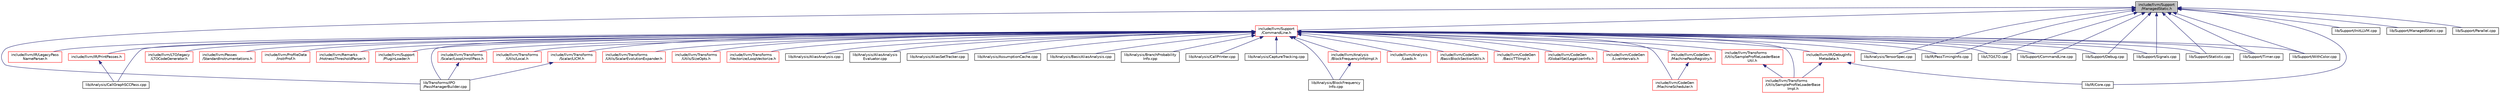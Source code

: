 digraph "include/llvm/Support/ManagedStatic.h"
{
 // LATEX_PDF_SIZE
  bgcolor="transparent";
  edge [fontname="Helvetica",fontsize="10",labelfontname="Helvetica",labelfontsize="10"];
  node [fontname="Helvetica",fontsize="10",shape=record];
  Node1 [label="include/llvm/Support\l/ManagedStatic.h",height=0.2,width=0.4,color="black", fillcolor="grey75", style="filled", fontcolor="black",tooltip=" "];
  Node1 -> Node2 [dir="back",color="midnightblue",fontsize="10",style="solid",fontname="Helvetica"];
  Node2 [label="include/llvm/Support\l/CommandLine.h",height=0.2,width=0.4,color="red",URL="$CommandLine_8h.html",tooltip=" "];
  Node2 -> Node3 [dir="back",color="midnightblue",fontsize="10",style="solid",fontname="Helvetica"];
  Node3 [label="include/llvm/Analysis\l/BlockFrequencyInfoImpl.h",height=0.2,width=0.4,color="red",URL="$BlockFrequencyInfoImpl_8h.html",tooltip=" "];
  Node3 -> Node4 [dir="back",color="midnightblue",fontsize="10",style="solid",fontname="Helvetica"];
  Node4 [label="lib/Analysis/BlockFrequency\lInfo.cpp",height=0.2,width=0.4,color="black",URL="$BlockFrequencyInfo_8cpp.html",tooltip=" "];
  Node2 -> Node12 [dir="back",color="midnightblue",fontsize="10",style="solid",fontname="Helvetica"];
  Node12 [label="include/llvm/Analysis\l/Loads.h",height=0.2,width=0.4,color="red",URL="$Loads_8h.html",tooltip=" "];
  Node2 -> Node36 [dir="back",color="midnightblue",fontsize="10",style="solid",fontname="Helvetica"];
  Node36 [label="include/llvm/CodeGen\l/BasicBlockSectionUtils.h",height=0.2,width=0.4,color="red",URL="$BasicBlockSectionUtils_8h.html",tooltip=" "];
  Node2 -> Node40 [dir="back",color="midnightblue",fontsize="10",style="solid",fontname="Helvetica"];
  Node40 [label="include/llvm/CodeGen\l/BasicTTIImpl.h",height=0.2,width=0.4,color="red",URL="$BasicTTIImpl_8h.html",tooltip=" "];
  Node2 -> Node98 [dir="back",color="midnightblue",fontsize="10",style="solid",fontname="Helvetica"];
  Node98 [label="include/llvm/CodeGen\l/GlobalISel/LegalizerInfo.h",height=0.2,width=0.4,color="red",URL="$LegalizerInfo_8h.html",tooltip=" "];
  Node2 -> Node345 [dir="back",color="midnightblue",fontsize="10",style="solid",fontname="Helvetica"];
  Node345 [label="include/llvm/CodeGen\l/LiveIntervals.h",height=0.2,width=0.4,color="red",URL="$LiveIntervals_8h.html",tooltip=" "];
  Node2 -> Node407 [dir="back",color="midnightblue",fontsize="10",style="solid",fontname="Helvetica"];
  Node407 [label="include/llvm/CodeGen\l/MachinePassRegistry.h",height=0.2,width=0.4,color="red",URL="$MachinePassRegistry_8h.html",tooltip=" "];
  Node407 -> Node408 [dir="back",color="midnightblue",fontsize="10",style="solid",fontname="Helvetica"];
  Node408 [label="include/llvm/CodeGen\l/MachineScheduler.h",height=0.2,width=0.4,color="red",URL="$MachineScheduler_8h.html",tooltip=" "];
  Node2 -> Node408 [dir="back",color="midnightblue",fontsize="10",style="solid",fontname="Helvetica"];
  Node2 -> Node1095 [dir="back",color="midnightblue",fontsize="10",style="solid",fontname="Helvetica"];
  Node1095 [label="include/llvm/IR/DebugInfo\lMetadata.h",height=0.2,width=0.4,color="red",URL="$DebugInfoMetadata_8h.html",tooltip=" "];
  Node1095 -> Node1495 [dir="back",color="midnightblue",fontsize="10",style="solid",fontname="Helvetica"];
  Node1495 [label="include/llvm/Transforms\l/Utils/SampleProfileLoaderBase\lImpl.h",height=0.2,width=0.4,color="red",URL="$SampleProfileLoaderBaseImpl_8h.html",tooltip=" "];
  Node1095 -> Node1431 [dir="back",color="midnightblue",fontsize="10",style="solid",fontname="Helvetica"];
  Node1431 [label="lib/IR/Core.cpp",height=0.2,width=0.4,color="black",URL="$IR_2Core_8cpp.html",tooltip=" "];
  Node2 -> Node1526 [dir="back",color="midnightblue",fontsize="10",style="solid",fontname="Helvetica"];
  Node1526 [label="include/llvm/IR/LegacyPass\lNameParser.h",height=0.2,width=0.4,color="red",URL="$LegacyPassNameParser_8h.html",tooltip=" "];
  Node2 -> Node1528 [dir="back",color="midnightblue",fontsize="10",style="solid",fontname="Helvetica"];
  Node1528 [label="include/llvm/IR/PrintPasses.h",height=0.2,width=0.4,color="red",URL="$PrintPasses_8h.html",tooltip=" "];
  Node1528 -> Node1529 [dir="back",color="midnightblue",fontsize="10",style="solid",fontname="Helvetica"];
  Node1529 [label="lib/Analysis/CallGraphSCCPass.cpp",height=0.2,width=0.4,color="black",URL="$CallGraphSCCPass_8cpp.html",tooltip=" "];
  Node2 -> Node1160 [dir="back",color="midnightblue",fontsize="10",style="solid",fontname="Helvetica"];
  Node1160 [label="include/llvm/LTO/legacy\l/LTOCodeGenerator.h",height=0.2,width=0.4,color="red",URL="$LTOCodeGenerator_8h.html",tooltip=" "];
  Node2 -> Node1539 [dir="back",color="midnightblue",fontsize="10",style="solid",fontname="Helvetica"];
  Node1539 [label="include/llvm/Passes\l/StandardInstrumentations.h",height=0.2,width=0.4,color="red",URL="$StandardInstrumentations_8h.html",tooltip=" "];
  Node2 -> Node1540 [dir="back",color="midnightblue",fontsize="10",style="solid",fontname="Helvetica"];
  Node1540 [label="include/llvm/ProfileData\l/InstrProf.h",height=0.2,width=0.4,color="red",URL="$InstrProf_8h.html",tooltip=" "];
  Node2 -> Node1565 [dir="back",color="midnightblue",fontsize="10",style="solid",fontname="Helvetica"];
  Node1565 [label="include/llvm/Remarks\l/HotnessThresholdParser.h",height=0.2,width=0.4,color="red",URL="$HotnessThresholdParser_8h.html",tooltip=" "];
  Node2 -> Node1566 [dir="back",color="midnightblue",fontsize="10",style="solid",fontname="Helvetica"];
  Node1566 [label="include/llvm/Support\l/PluginLoader.h",height=0.2,width=0.4,color="red",URL="$PluginLoader_8h.html",tooltip=" "];
  Node2 -> Node1568 [dir="back",color="midnightblue",fontsize="10",style="solid",fontname="Helvetica"];
  Node1568 [label="include/llvm/Transforms\l/Scalar/LICM.h",height=0.2,width=0.4,color="red",URL="$LICM_8h.html",tooltip=" "];
  Node1568 -> Node1141 [dir="back",color="midnightblue",fontsize="10",style="solid",fontname="Helvetica"];
  Node1141 [label="lib/Transforms/IPO\l/PassManagerBuilder.cpp",height=0.2,width=0.4,color="black",URL="$PassManagerBuilder_8cpp.html",tooltip=" "];
  Node2 -> Node1569 [dir="back",color="midnightblue",fontsize="10",style="solid",fontname="Helvetica"];
  Node1569 [label="include/llvm/Transforms\l/Scalar/LoopUnrollPass.h",height=0.2,width=0.4,color="red",URL="$LoopUnrollPass_8h.html",tooltip=" "];
  Node1569 -> Node1141 [dir="back",color="midnightblue",fontsize="10",style="solid",fontname="Helvetica"];
  Node2 -> Node1570 [dir="back",color="midnightblue",fontsize="10",style="solid",fontname="Helvetica"];
  Node1570 [label="include/llvm/Transforms\l/Utils/Local.h",height=0.2,width=0.4,color="red",URL="$Transforms_2Utils_2Local_8h.html",tooltip=" "];
  Node2 -> Node1495 [dir="back",color="midnightblue",fontsize="10",style="solid",fontname="Helvetica"];
  Node2 -> Node1593 [dir="back",color="midnightblue",fontsize="10",style="solid",fontname="Helvetica"];
  Node1593 [label="include/llvm/Transforms\l/Utils/SampleProfileLoaderBase\lUtil.h",height=0.2,width=0.4,color="red",URL="$SampleProfileLoaderBaseUtil_8h.html",tooltip=" "];
  Node1593 -> Node1495 [dir="back",color="midnightblue",fontsize="10",style="solid",fontname="Helvetica"];
  Node2 -> Node1311 [dir="back",color="midnightblue",fontsize="10",style="solid",fontname="Helvetica"];
  Node1311 [label="include/llvm/Transforms\l/Utils/ScalarEvolutionExpander.h",height=0.2,width=0.4,color="red",URL="$ScalarEvolutionExpander_8h.html",tooltip=" "];
  Node2 -> Node1595 [dir="back",color="midnightblue",fontsize="10",style="solid",fontname="Helvetica"];
  Node1595 [label="include/llvm/Transforms\l/Utils/SizeOpts.h",height=0.2,width=0.4,color="red",URL="$SizeOpts_8h.html",tooltip=" "];
  Node2 -> Node1600 [dir="back",color="midnightblue",fontsize="10",style="solid",fontname="Helvetica"];
  Node1600 [label="include/llvm/Transforms\l/Vectorize/LoopVectorize.h",height=0.2,width=0.4,color="red",URL="$LoopVectorize_8h.html",tooltip=" "];
  Node2 -> Node1601 [dir="back",color="midnightblue",fontsize="10",style="solid",fontname="Helvetica"];
  Node1601 [label="lib/Analysis/AliasAnalysis.cpp",height=0.2,width=0.4,color="black",URL="$AliasAnalysis_8cpp.html",tooltip=" "];
  Node2 -> Node1602 [dir="back",color="midnightblue",fontsize="10",style="solid",fontname="Helvetica"];
  Node1602 [label="lib/Analysis/AliasAnalysis\lEvaluator.cpp",height=0.2,width=0.4,color="black",URL="$AliasAnalysisEvaluator_8cpp.html",tooltip=" "];
  Node2 -> Node1379 [dir="back",color="midnightblue",fontsize="10",style="solid",fontname="Helvetica"];
  Node1379 [label="lib/Analysis/AliasSetTracker.cpp",height=0.2,width=0.4,color="black",URL="$AliasSetTracker_8cpp.html",tooltip=" "];
  Node2 -> Node1152 [dir="back",color="midnightblue",fontsize="10",style="solid",fontname="Helvetica"];
  Node1152 [label="lib/Analysis/AssumptionCache.cpp",height=0.2,width=0.4,color="black",URL="$AssumptionCache_8cpp.html",tooltip=" "];
  Node2 -> Node1269 [dir="back",color="midnightblue",fontsize="10",style="solid",fontname="Helvetica"];
  Node1269 [label="lib/Analysis/BasicAliasAnalysis.cpp",height=0.2,width=0.4,color="black",URL="$BasicAliasAnalysis_8cpp.html",tooltip=" "];
  Node2 -> Node4 [dir="back",color="midnightblue",fontsize="10",style="solid",fontname="Helvetica"];
  Node2 -> Node1603 [dir="back",color="midnightblue",fontsize="10",style="solid",fontname="Helvetica"];
  Node1603 [label="lib/Analysis/BranchProbability\lInfo.cpp",height=0.2,width=0.4,color="black",URL="$BranchProbabilityInfo_8cpp.html",tooltip=" "];
  Node2 -> Node1529 [dir="back",color="midnightblue",fontsize="10",style="solid",fontname="Helvetica"];
  Node2 -> Node1604 [dir="back",color="midnightblue",fontsize="10",style="solid",fontname="Helvetica"];
  Node1604 [label="lib/Analysis/CallPrinter.cpp",height=0.2,width=0.4,color="black",URL="$CallPrinter_8cpp.html",tooltip=" "];
  Node2 -> Node1414 [dir="back",color="midnightblue",fontsize="10",style="solid",fontname="Helvetica"];
  Node1414 [label="lib/Analysis/CaptureTracking.cpp",height=0.2,width=0.4,color="black",URL="$CaptureTracking_8cpp.html",tooltip=" "];
  Node2 -> Node1623 [dir="back",color="midnightblue",fontsize="10",style="solid",fontname="Helvetica"];
  Node1623 [label="lib/Analysis/TensorSpec.cpp",height=0.2,width=0.4,color="black",URL="$TensorSpec_8cpp.html",tooltip=" "];
  Node2 -> Node1647 [dir="back",color="midnightblue",fontsize="10",style="solid",fontname="Helvetica"];
  Node1647 [label="lib/IR/PassTimingInfo.cpp",height=0.2,width=0.4,color="black",URL="$PassTimingInfo_8cpp.html",tooltip=" "];
  Node2 -> Node1166 [dir="back",color="midnightblue",fontsize="10",style="solid",fontname="Helvetica"];
  Node1166 [label="lib/LTO/LTO.cpp",height=0.2,width=0.4,color="black",URL="$LTO_8cpp.html",tooltip=" "];
  Node2 -> Node1660 [dir="back",color="midnightblue",fontsize="10",style="solid",fontname="Helvetica"];
  Node1660 [label="lib/Support/CommandLine.cpp",height=0.2,width=0.4,color="black",URL="$CommandLine_8cpp.html",tooltip=" "];
  Node2 -> Node1661 [dir="back",color="midnightblue",fontsize="10",style="solid",fontname="Helvetica"];
  Node1661 [label="lib/Support/Debug.cpp",height=0.2,width=0.4,color="black",URL="$Debug_8cpp.html",tooltip=" "];
  Node2 -> Node1664 [dir="back",color="midnightblue",fontsize="10",style="solid",fontname="Helvetica"];
  Node1664 [label="lib/Support/Signals.cpp",height=0.2,width=0.4,color="black",URL="$Signals_8cpp.html",tooltip=" "];
  Node2 -> Node1665 [dir="back",color="midnightblue",fontsize="10",style="solid",fontname="Helvetica"];
  Node1665 [label="lib/Support/Statistic.cpp",height=0.2,width=0.4,color="black",URL="$Statistic_8cpp.html",tooltip=" "];
  Node2 -> Node1666 [dir="back",color="midnightblue",fontsize="10",style="solid",fontname="Helvetica"];
  Node1666 [label="lib/Support/Timer.cpp",height=0.2,width=0.4,color="black",URL="$Timer_8cpp.html",tooltip=" "];
  Node2 -> Node1668 [dir="back",color="midnightblue",fontsize="10",style="solid",fontname="Helvetica"];
  Node1668 [label="lib/Support/WithColor.cpp",height=0.2,width=0.4,color="black",URL="$WithColor_8cpp.html",tooltip=" "];
  Node2 -> Node1141 [dir="back",color="midnightblue",fontsize="10",style="solid",fontname="Helvetica"];
  Node1 -> Node1623 [dir="back",color="midnightblue",fontsize="10",style="solid",fontname="Helvetica"];
  Node1 -> Node1431 [dir="back",color="midnightblue",fontsize="10",style="solid",fontname="Helvetica"];
  Node1 -> Node1647 [dir="back",color="midnightblue",fontsize="10",style="solid",fontname="Helvetica"];
  Node1 -> Node1166 [dir="back",color="midnightblue",fontsize="10",style="solid",fontname="Helvetica"];
  Node1 -> Node1660 [dir="back",color="midnightblue",fontsize="10",style="solid",fontname="Helvetica"];
  Node1 -> Node1661 [dir="back",color="midnightblue",fontsize="10",style="solid",fontname="Helvetica"];
  Node1 -> Node1737 [dir="back",color="midnightblue",fontsize="10",style="solid",fontname="Helvetica"];
  Node1737 [label="lib/Support/InitLLVM.cpp",height=0.2,width=0.4,color="black",URL="$InitLLVM_8cpp.html",tooltip=" "];
  Node1 -> Node1738 [dir="back",color="midnightblue",fontsize="10",style="solid",fontname="Helvetica"];
  Node1738 [label="lib/Support/ManagedStatic.cpp",height=0.2,width=0.4,color="black",URL="$ManagedStatic_8cpp.html",tooltip=" "];
  Node1 -> Node1739 [dir="back",color="midnightblue",fontsize="10",style="solid",fontname="Helvetica"];
  Node1739 [label="lib/Support/Parallel.cpp",height=0.2,width=0.4,color="black",URL="$Parallel_8cpp.html",tooltip=" "];
  Node1 -> Node1664 [dir="back",color="midnightblue",fontsize="10",style="solid",fontname="Helvetica"];
  Node1 -> Node1665 [dir="back",color="midnightblue",fontsize="10",style="solid",fontname="Helvetica"];
  Node1 -> Node1666 [dir="back",color="midnightblue",fontsize="10",style="solid",fontname="Helvetica"];
  Node1 -> Node1668 [dir="back",color="midnightblue",fontsize="10",style="solid",fontname="Helvetica"];
  Node1 -> Node1141 [dir="back",color="midnightblue",fontsize="10",style="solid",fontname="Helvetica"];
}
